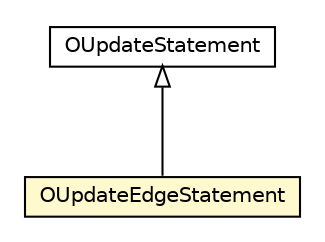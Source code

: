 #!/usr/local/bin/dot
#
# Class diagram 
# Generated by UMLGraph version R5_6-24-gf6e263 (http://www.umlgraph.org/)
#

digraph G {
	edge [fontname="Helvetica",fontsize=10,labelfontname="Helvetica",labelfontsize=10];
	node [fontname="Helvetica",fontsize=10,shape=plaintext];
	nodesep=0.25;
	ranksep=0.5;
	// com.orientechnologies.orient.core.sql.parser.OUpdateStatement
	c4304905 [label=<<table title="com.orientechnologies.orient.core.sql.parser.OUpdateStatement" border="0" cellborder="1" cellspacing="0" cellpadding="2" port="p" href="./OUpdateStatement.html">
		<tr><td><table border="0" cellspacing="0" cellpadding="1">
<tr><td align="center" balign="center"> OUpdateStatement </td></tr>
		</table></td></tr>
		</table>>, URL="./OUpdateStatement.html", fontname="Helvetica", fontcolor="black", fontsize=10.0];
	// com.orientechnologies.orient.core.sql.parser.OUpdateEdgeStatement
	c4304916 [label=<<table title="com.orientechnologies.orient.core.sql.parser.OUpdateEdgeStatement" border="0" cellborder="1" cellspacing="0" cellpadding="2" port="p" bgcolor="lemonChiffon" href="./OUpdateEdgeStatement.html">
		<tr><td><table border="0" cellspacing="0" cellpadding="1">
<tr><td align="center" balign="center"> OUpdateEdgeStatement </td></tr>
		</table></td></tr>
		</table>>, URL="./OUpdateEdgeStatement.html", fontname="Helvetica", fontcolor="black", fontsize=10.0];
	//com.orientechnologies.orient.core.sql.parser.OUpdateEdgeStatement extends com.orientechnologies.orient.core.sql.parser.OUpdateStatement
	c4304905:p -> c4304916:p [dir=back,arrowtail=empty];
}

